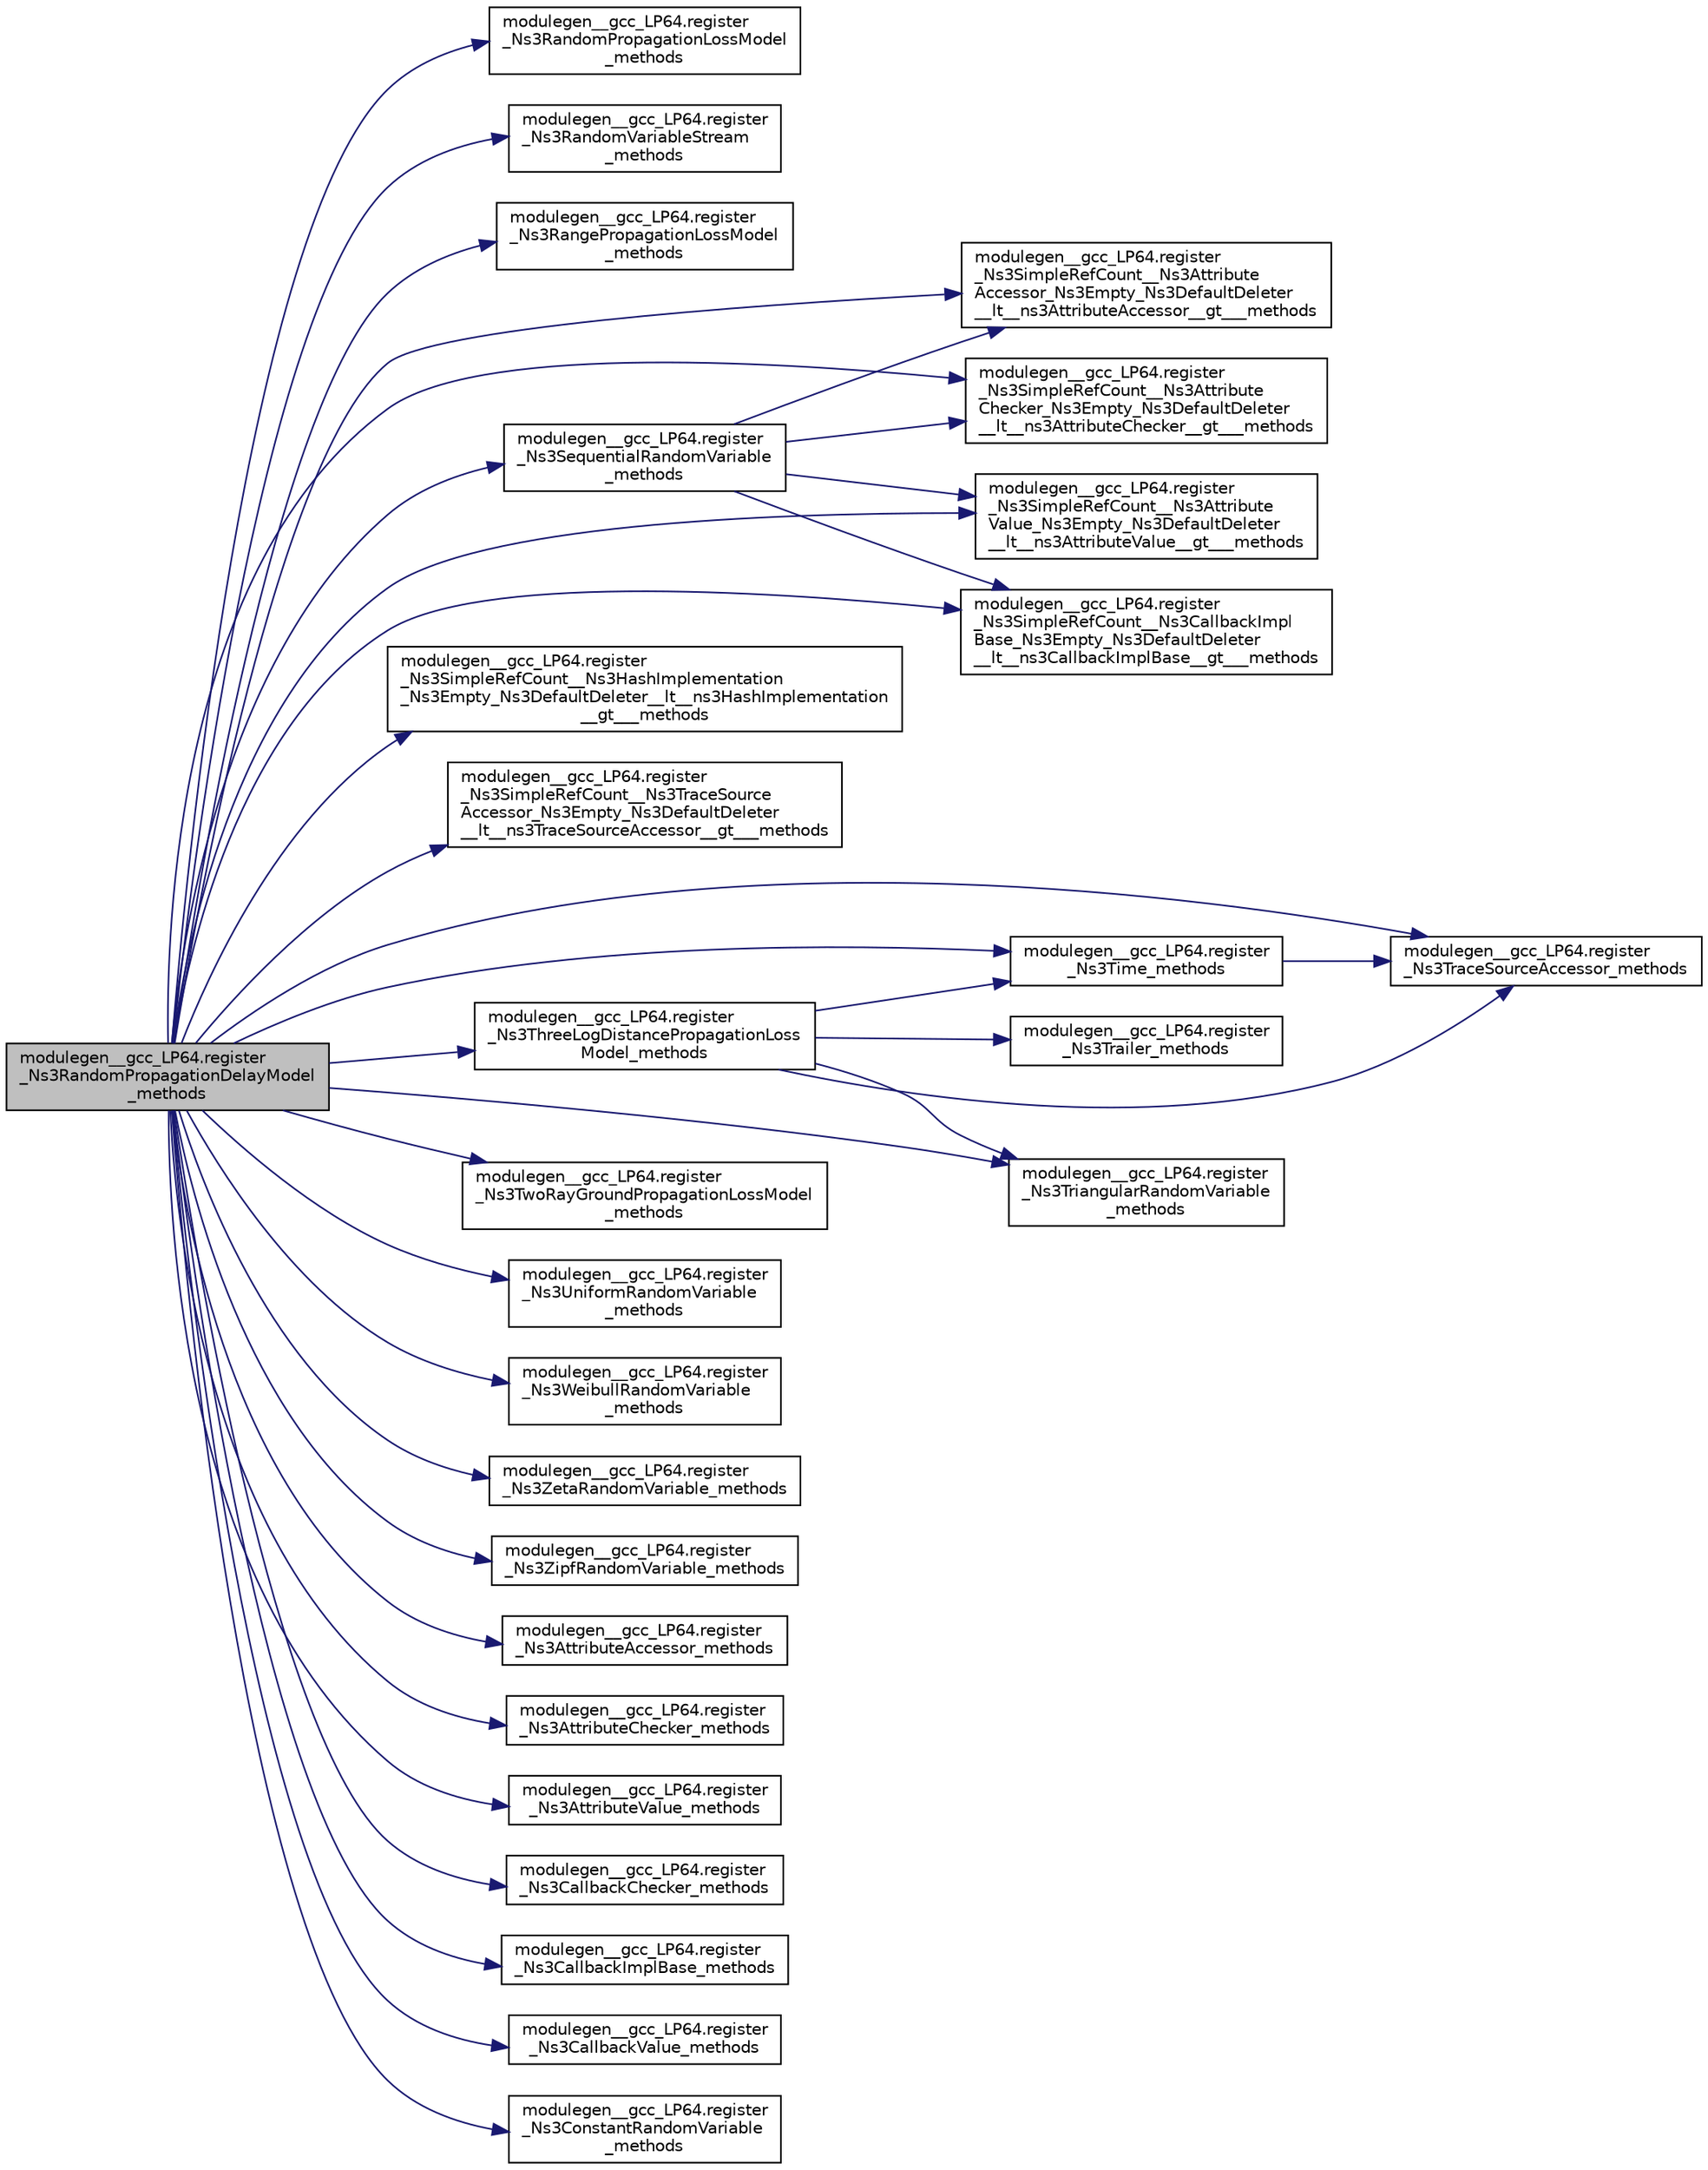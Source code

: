 digraph "modulegen__gcc_LP64.register_Ns3RandomPropagationDelayModel_methods"
{
  edge [fontname="Helvetica",fontsize="10",labelfontname="Helvetica",labelfontsize="10"];
  node [fontname="Helvetica",fontsize="10",shape=record];
  rankdir="LR";
  Node1 [label="modulegen__gcc_LP64.register\l_Ns3RandomPropagationDelayModel\l_methods",height=0.2,width=0.4,color="black", fillcolor="grey75", style="filled", fontcolor="black"];
  Node1 -> Node2 [color="midnightblue",fontsize="10",style="solid"];
  Node2 [label="modulegen__gcc_LP64.register\l_Ns3RandomPropagationLossModel\l_methods",height=0.2,width=0.4,color="black", fillcolor="white", style="filled",URL="$db/dbb/namespacemodulegen____gcc__LP64.html#a2a7ec3c4394d17d56c7e00e9028d1e93"];
  Node1 -> Node3 [color="midnightblue",fontsize="10",style="solid"];
  Node3 [label="modulegen__gcc_LP64.register\l_Ns3RandomVariableStream\l_methods",height=0.2,width=0.4,color="black", fillcolor="white", style="filled",URL="$db/dbb/namespacemodulegen____gcc__LP64.html#a8b671930ca330fd0dced5e07fc408a71"];
  Node1 -> Node4 [color="midnightblue",fontsize="10",style="solid"];
  Node4 [label="modulegen__gcc_LP64.register\l_Ns3RangePropagationLossModel\l_methods",height=0.2,width=0.4,color="black", fillcolor="white", style="filled",URL="$db/dbb/namespacemodulegen____gcc__LP64.html#ad13cdcfdc31ab33eddc25f0248635b3d"];
  Node1 -> Node5 [color="midnightblue",fontsize="10",style="solid"];
  Node5 [label="modulegen__gcc_LP64.register\l_Ns3SequentialRandomVariable\l_methods",height=0.2,width=0.4,color="black", fillcolor="white", style="filled",URL="$db/dbb/namespacemodulegen____gcc__LP64.html#a96820d493e18dbe2fe013127aaf73ae8"];
  Node5 -> Node6 [color="midnightblue",fontsize="10",style="solid"];
  Node6 [label="modulegen__gcc_LP64.register\l_Ns3SimpleRefCount__Ns3Attribute\lAccessor_Ns3Empty_Ns3DefaultDeleter\l__lt__ns3AttributeAccessor__gt___methods",height=0.2,width=0.4,color="black", fillcolor="white", style="filled",URL="$db/dbb/namespacemodulegen____gcc__LP64.html#a9b358364d845a1ffcabb6be20a325b9d"];
  Node5 -> Node7 [color="midnightblue",fontsize="10",style="solid"];
  Node7 [label="modulegen__gcc_LP64.register\l_Ns3SimpleRefCount__Ns3Attribute\lChecker_Ns3Empty_Ns3DefaultDeleter\l__lt__ns3AttributeChecker__gt___methods",height=0.2,width=0.4,color="black", fillcolor="white", style="filled",URL="$db/dbb/namespacemodulegen____gcc__LP64.html#acc11c420e32471422fd00230d89398af"];
  Node5 -> Node8 [color="midnightblue",fontsize="10",style="solid"];
  Node8 [label="modulegen__gcc_LP64.register\l_Ns3SimpleRefCount__Ns3Attribute\lValue_Ns3Empty_Ns3DefaultDeleter\l__lt__ns3AttributeValue__gt___methods",height=0.2,width=0.4,color="black", fillcolor="white", style="filled",URL="$db/dbb/namespacemodulegen____gcc__LP64.html#abcd5829b1993ba7d28274b9959f71417"];
  Node5 -> Node9 [color="midnightblue",fontsize="10",style="solid"];
  Node9 [label="modulegen__gcc_LP64.register\l_Ns3SimpleRefCount__Ns3CallbackImpl\lBase_Ns3Empty_Ns3DefaultDeleter\l__lt__ns3CallbackImplBase__gt___methods",height=0.2,width=0.4,color="black", fillcolor="white", style="filled",URL="$db/dbb/namespacemodulegen____gcc__LP64.html#abad80b77479df17974cc787f14a2406f"];
  Node1 -> Node6 [color="midnightblue",fontsize="10",style="solid"];
  Node1 -> Node7 [color="midnightblue",fontsize="10",style="solid"];
  Node1 -> Node8 [color="midnightblue",fontsize="10",style="solid"];
  Node1 -> Node9 [color="midnightblue",fontsize="10",style="solid"];
  Node1 -> Node10 [color="midnightblue",fontsize="10",style="solid"];
  Node10 [label="modulegen__gcc_LP64.register\l_Ns3SimpleRefCount__Ns3HashImplementation\l_Ns3Empty_Ns3DefaultDeleter__lt__ns3HashImplementation\l__gt___methods",height=0.2,width=0.4,color="black", fillcolor="white", style="filled",URL="$db/dbb/namespacemodulegen____gcc__LP64.html#a38845cc78a4819d6d5632f27e6fd34d9"];
  Node1 -> Node11 [color="midnightblue",fontsize="10",style="solid"];
  Node11 [label="modulegen__gcc_LP64.register\l_Ns3SimpleRefCount__Ns3TraceSource\lAccessor_Ns3Empty_Ns3DefaultDeleter\l__lt__ns3TraceSourceAccessor__gt___methods",height=0.2,width=0.4,color="black", fillcolor="white", style="filled",URL="$db/dbb/namespacemodulegen____gcc__LP64.html#a2971d479713881f4a0fb7f82a5a0c162"];
  Node1 -> Node12 [color="midnightblue",fontsize="10",style="solid"];
  Node12 [label="modulegen__gcc_LP64.register\l_Ns3ThreeLogDistancePropagationLoss\lModel_methods",height=0.2,width=0.4,color="black", fillcolor="white", style="filled",URL="$db/dbb/namespacemodulegen____gcc__LP64.html#a402188127e504fb188966c28337a2db6"];
  Node12 -> Node13 [color="midnightblue",fontsize="10",style="solid"];
  Node13 [label="modulegen__gcc_LP64.register\l_Ns3Time_methods",height=0.2,width=0.4,color="black", fillcolor="white", style="filled",URL="$db/dbb/namespacemodulegen____gcc__LP64.html#ade0bc7fc2ce1f975c0f8f367acfc957c"];
  Node13 -> Node14 [color="midnightblue",fontsize="10",style="solid"];
  Node14 [label="modulegen__gcc_LP64.register\l_Ns3TraceSourceAccessor_methods",height=0.2,width=0.4,color="black", fillcolor="white", style="filled",URL="$db/dbb/namespacemodulegen____gcc__LP64.html#abd8204bf10f1a73956889b2b56b0c2d3"];
  Node12 -> Node14 [color="midnightblue",fontsize="10",style="solid"];
  Node12 -> Node15 [color="midnightblue",fontsize="10",style="solid"];
  Node15 [label="modulegen__gcc_LP64.register\l_Ns3Trailer_methods",height=0.2,width=0.4,color="black", fillcolor="white", style="filled",URL="$db/dbb/namespacemodulegen____gcc__LP64.html#a79f6f84947747209adf07fee76a18188"];
  Node12 -> Node16 [color="midnightblue",fontsize="10",style="solid"];
  Node16 [label="modulegen__gcc_LP64.register\l_Ns3TriangularRandomVariable\l_methods",height=0.2,width=0.4,color="black", fillcolor="white", style="filled",URL="$db/dbb/namespacemodulegen____gcc__LP64.html#a164735782e09ede8e4cec78054019282"];
  Node1 -> Node13 [color="midnightblue",fontsize="10",style="solid"];
  Node1 -> Node14 [color="midnightblue",fontsize="10",style="solid"];
  Node1 -> Node16 [color="midnightblue",fontsize="10",style="solid"];
  Node1 -> Node17 [color="midnightblue",fontsize="10",style="solid"];
  Node17 [label="modulegen__gcc_LP64.register\l_Ns3TwoRayGroundPropagationLossModel\l_methods",height=0.2,width=0.4,color="black", fillcolor="white", style="filled",URL="$db/dbb/namespacemodulegen____gcc__LP64.html#a76928bbe2bb455ae812090b87d95f1d1"];
  Node1 -> Node18 [color="midnightblue",fontsize="10",style="solid"];
  Node18 [label="modulegen__gcc_LP64.register\l_Ns3UniformRandomVariable\l_methods",height=0.2,width=0.4,color="black", fillcolor="white", style="filled",URL="$db/dbb/namespacemodulegen____gcc__LP64.html#a4aa9337458c6bfbb16285c72600d2605"];
  Node1 -> Node19 [color="midnightblue",fontsize="10",style="solid"];
  Node19 [label="modulegen__gcc_LP64.register\l_Ns3WeibullRandomVariable\l_methods",height=0.2,width=0.4,color="black", fillcolor="white", style="filled",URL="$db/dbb/namespacemodulegen____gcc__LP64.html#a77ea65e0aa1398f09b27adc28eec22cd"];
  Node1 -> Node20 [color="midnightblue",fontsize="10",style="solid"];
  Node20 [label="modulegen__gcc_LP64.register\l_Ns3ZetaRandomVariable_methods",height=0.2,width=0.4,color="black", fillcolor="white", style="filled",URL="$db/dbb/namespacemodulegen____gcc__LP64.html#a0627de79307ebfed0def7640ef614931"];
  Node1 -> Node21 [color="midnightblue",fontsize="10",style="solid"];
  Node21 [label="modulegen__gcc_LP64.register\l_Ns3ZipfRandomVariable_methods",height=0.2,width=0.4,color="black", fillcolor="white", style="filled",URL="$db/dbb/namespacemodulegen____gcc__LP64.html#ac906c1eb78170163bc3e2e3e65f8e43d"];
  Node1 -> Node22 [color="midnightblue",fontsize="10",style="solid"];
  Node22 [label="modulegen__gcc_LP64.register\l_Ns3AttributeAccessor_methods",height=0.2,width=0.4,color="black", fillcolor="white", style="filled",URL="$db/dbb/namespacemodulegen____gcc__LP64.html#a88b38d1f62a9078cdbfc0f0d77a01866"];
  Node1 -> Node23 [color="midnightblue",fontsize="10",style="solid"];
  Node23 [label="modulegen__gcc_LP64.register\l_Ns3AttributeChecker_methods",height=0.2,width=0.4,color="black", fillcolor="white", style="filled",URL="$db/dbb/namespacemodulegen____gcc__LP64.html#a7a7d7cb7b6a065a93209b09c08d1c096"];
  Node1 -> Node24 [color="midnightblue",fontsize="10",style="solid"];
  Node24 [label="modulegen__gcc_LP64.register\l_Ns3AttributeValue_methods",height=0.2,width=0.4,color="black", fillcolor="white", style="filled",URL="$db/dbb/namespacemodulegen____gcc__LP64.html#a91d88e3bac410892f68a8f1bfd117d79"];
  Node1 -> Node25 [color="midnightblue",fontsize="10",style="solid"];
  Node25 [label="modulegen__gcc_LP64.register\l_Ns3CallbackChecker_methods",height=0.2,width=0.4,color="black", fillcolor="white", style="filled",URL="$db/dbb/namespacemodulegen____gcc__LP64.html#a1ef896a5bde844de40d219e98ceb0cee"];
  Node1 -> Node26 [color="midnightblue",fontsize="10",style="solid"];
  Node26 [label="modulegen__gcc_LP64.register\l_Ns3CallbackImplBase_methods",height=0.2,width=0.4,color="black", fillcolor="white", style="filled",URL="$db/dbb/namespacemodulegen____gcc__LP64.html#a27471f48136ec47282f70d414c0f7b6a"];
  Node1 -> Node27 [color="midnightblue",fontsize="10",style="solid"];
  Node27 [label="modulegen__gcc_LP64.register\l_Ns3CallbackValue_methods",height=0.2,width=0.4,color="black", fillcolor="white", style="filled",URL="$db/dbb/namespacemodulegen____gcc__LP64.html#a08b703ec5906729a642f77b58b43c8d8"];
  Node1 -> Node28 [color="midnightblue",fontsize="10",style="solid"];
  Node28 [label="modulegen__gcc_LP64.register\l_Ns3ConstantRandomVariable\l_methods",height=0.2,width=0.4,color="black", fillcolor="white", style="filled",URL="$db/dbb/namespacemodulegen____gcc__LP64.html#a8d165075e9af75216b2620cd187d2f4e"];
}
